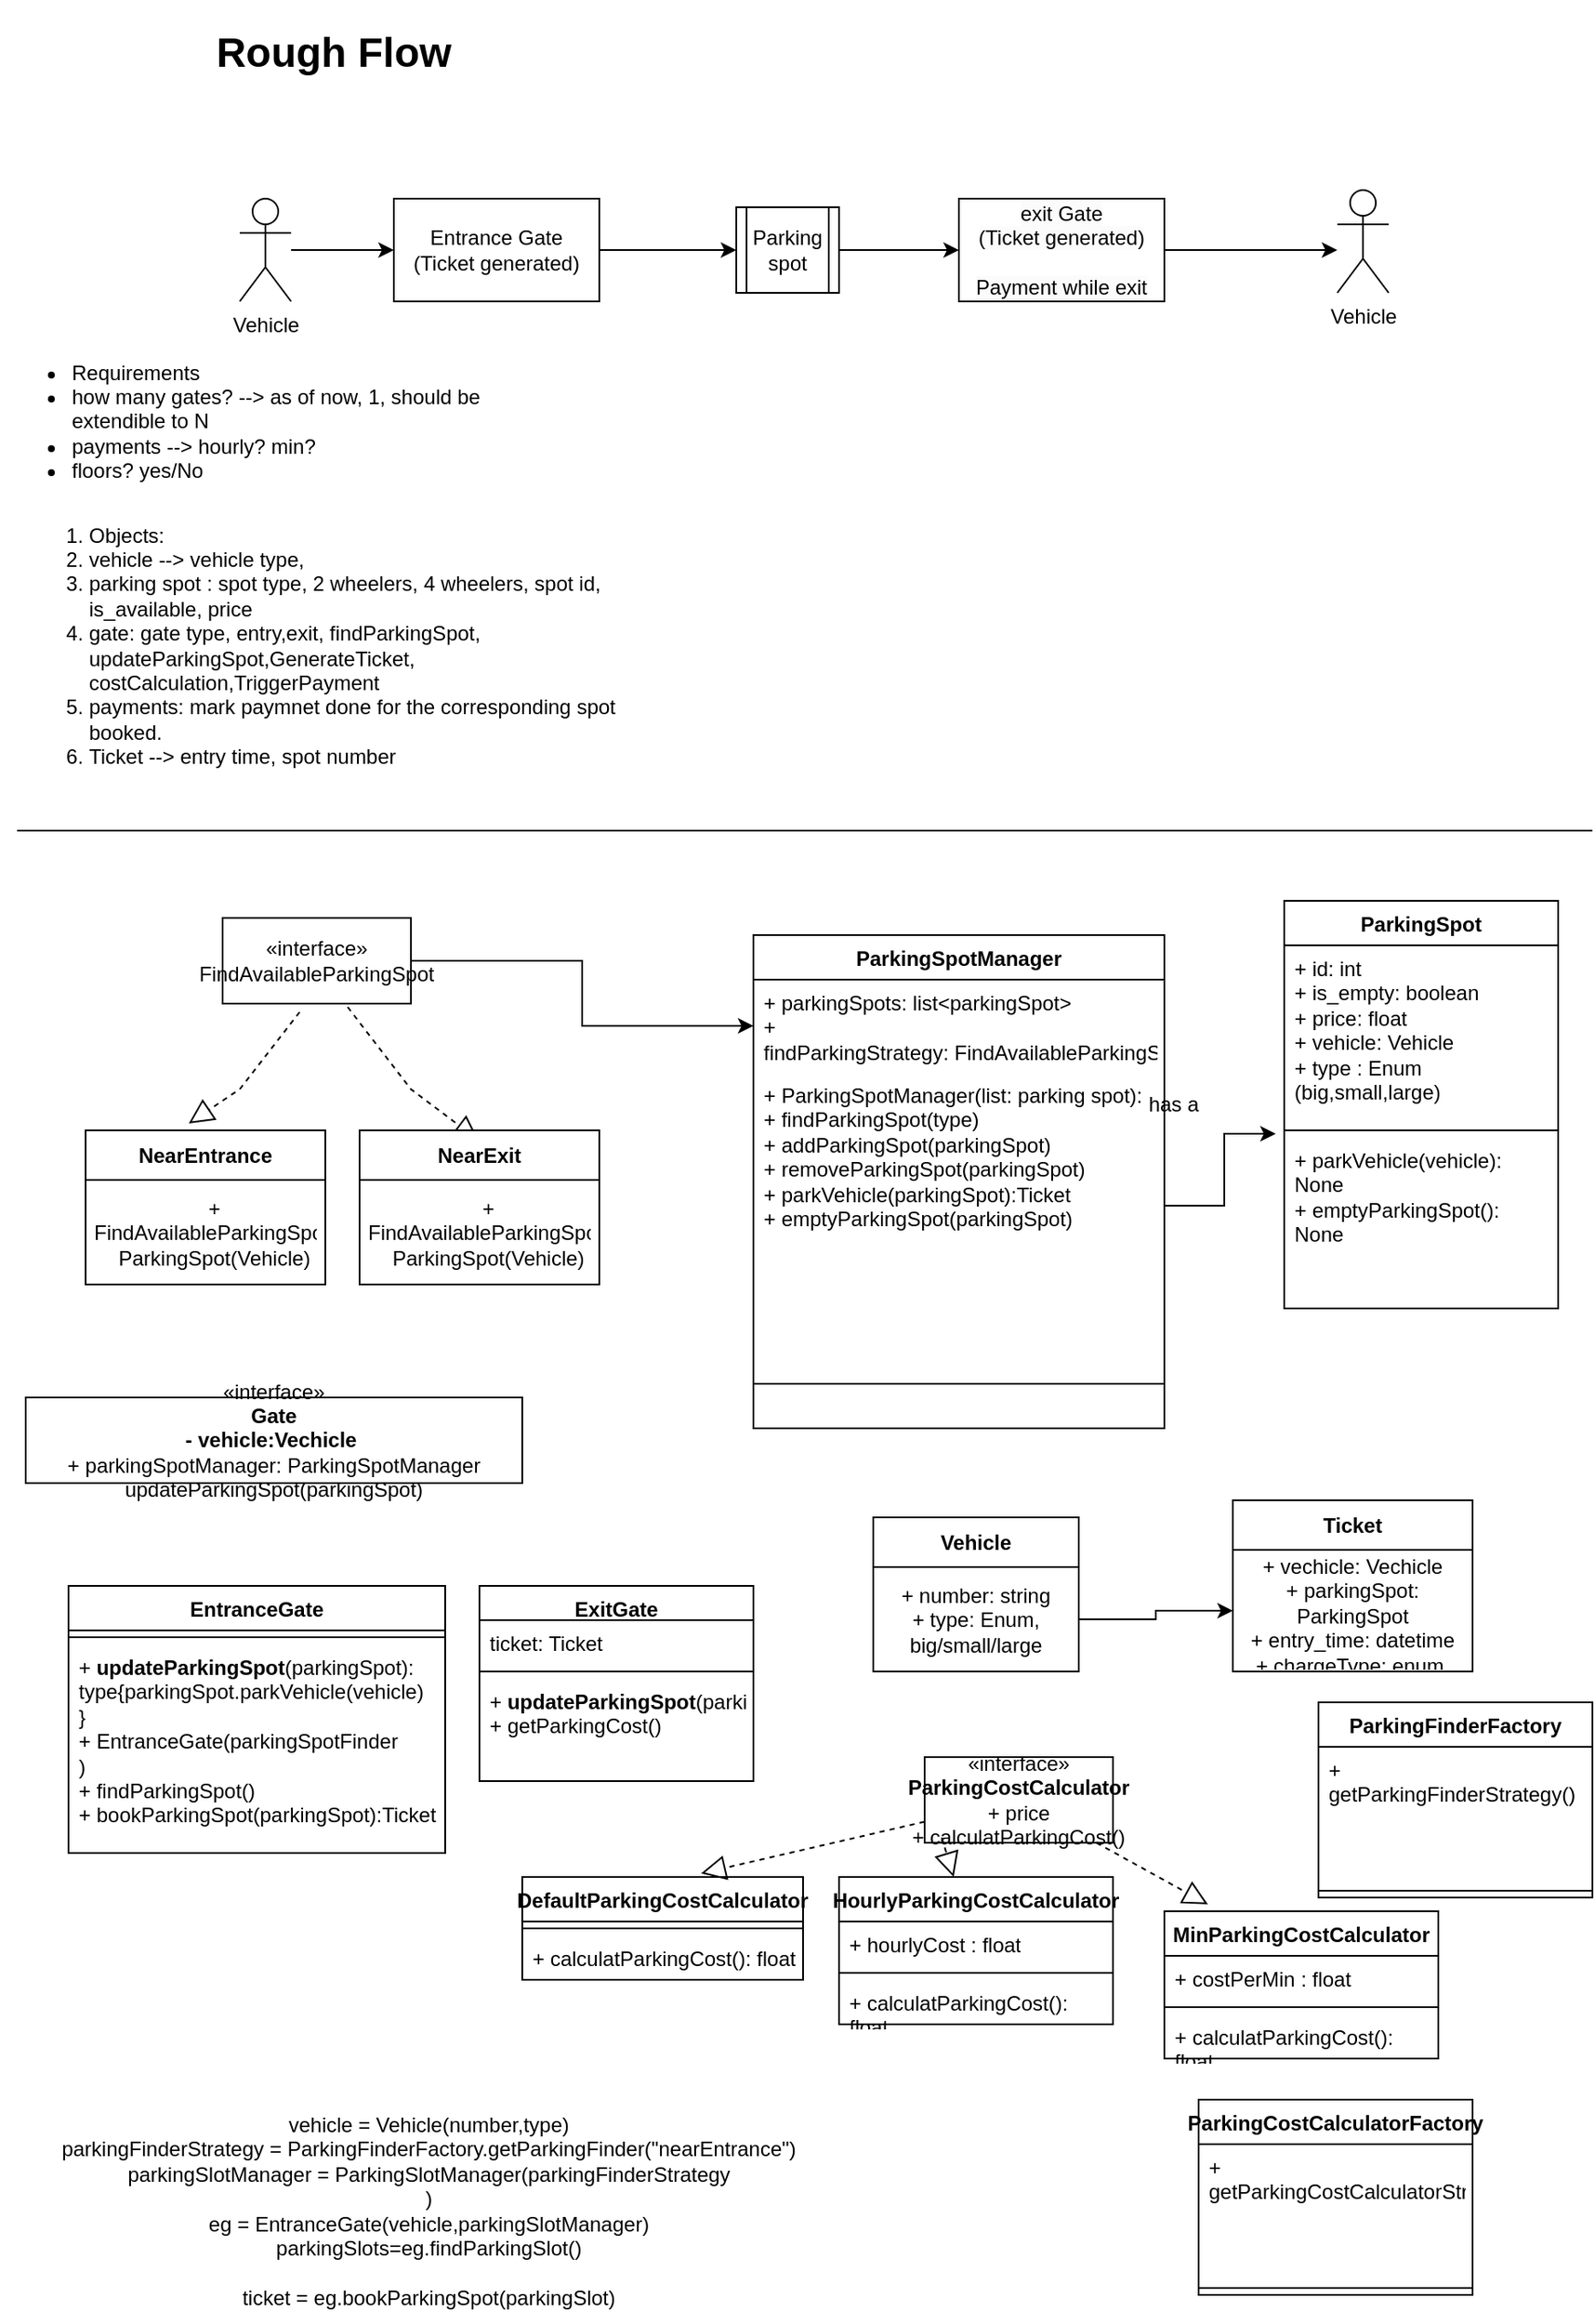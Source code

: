 <mxfile version="21.4.0" type="github">
  <diagram name="Page-1" id="o2xKIcE8YW7Dhm-UCasG">
    <mxGraphModel dx="1853" dy="612" grid="1" gridSize="10" guides="1" tooltips="1" connect="1" arrows="1" fold="1" page="1" pageScale="1" pageWidth="827" pageHeight="1169" math="0" shadow="0">
      <root>
        <mxCell id="0" />
        <mxCell id="1" parent="0" />
        <mxCell id="i1cMbVjfx4a0bRVD34qG-2" value="&lt;h1 style=&quot;border-color: var(--border-color); text-align: left;&quot;&gt;Rough Flow&lt;/h1&gt;" style="text;html=1;strokeColor=none;fillColor=none;align=center;verticalAlign=middle;whiteSpace=wrap;rounded=0;" vertex="1" parent="1">
          <mxGeometry y="50" width="170" height="30" as="geometry" />
        </mxCell>
        <mxCell id="i1cMbVjfx4a0bRVD34qG-7" value="" style="edgeStyle=orthogonalEdgeStyle;rounded=0;orthogonalLoop=1;jettySize=auto;html=1;" edge="1" parent="1" source="i1cMbVjfx4a0bRVD34qG-3" target="i1cMbVjfx4a0bRVD34qG-6">
          <mxGeometry relative="1" as="geometry" />
        </mxCell>
        <mxCell id="i1cMbVjfx4a0bRVD34qG-3" value="Entrance Gate&lt;br&gt;(Ticket generated)&lt;br&gt;" style="rounded=0;whiteSpace=wrap;html=1;" vertex="1" parent="1">
          <mxGeometry x="120" y="150" width="120" height="60" as="geometry" />
        </mxCell>
        <mxCell id="i1cMbVjfx4a0bRVD34qG-87" style="edgeStyle=orthogonalEdgeStyle;rounded=0;orthogonalLoop=1;jettySize=auto;html=1;entryX=0;entryY=0.5;entryDx=0;entryDy=0;" edge="1" parent="1" source="i1cMbVjfx4a0bRVD34qG-4" target="i1cMbVjfx4a0bRVD34qG-3">
          <mxGeometry relative="1" as="geometry" />
        </mxCell>
        <mxCell id="i1cMbVjfx4a0bRVD34qG-4" value="Vehicle" style="shape=umlActor;verticalLabelPosition=bottom;verticalAlign=top;html=1;outlineConnect=0;" vertex="1" parent="1">
          <mxGeometry x="30" y="150" width="30" height="60" as="geometry" />
        </mxCell>
        <mxCell id="i1cMbVjfx4a0bRVD34qG-16" value="" style="edgeStyle=orthogonalEdgeStyle;rounded=0;orthogonalLoop=1;jettySize=auto;html=1;" edge="1" parent="1" source="i1cMbVjfx4a0bRVD34qG-6" target="i1cMbVjfx4a0bRVD34qG-15">
          <mxGeometry relative="1" as="geometry" />
        </mxCell>
        <mxCell id="i1cMbVjfx4a0bRVD34qG-6" value="Parking spot&lt;br&gt;" style="shape=process;whiteSpace=wrap;html=1;backgroundOutline=1;" vertex="1" parent="1">
          <mxGeometry x="320" y="155" width="60" height="50" as="geometry" />
        </mxCell>
        <mxCell id="i1cMbVjfx4a0bRVD34qG-12" value="&lt;h1&gt;&lt;br&gt;&lt;/h1&gt;" style="text;html=1;strokeColor=none;fillColor=none;spacing=5;spacingTop=-20;whiteSpace=wrap;overflow=hidden;rounded=0;" vertex="1" parent="1">
          <mxGeometry x="320" y="300" width="190" height="120" as="geometry" />
        </mxCell>
        <mxCell id="i1cMbVjfx4a0bRVD34qG-13" value="&lt;ul&gt;&lt;li&gt;Requirements&lt;/li&gt;&lt;li&gt;how many gates? --&amp;gt; as of now, 1, should be extendible to N&lt;/li&gt;&lt;li&gt;payments --&amp;gt; hourly? min?&lt;/li&gt;&lt;li&gt;floors? yes/No&lt;/li&gt;&lt;/ul&gt;" style="text;strokeColor=none;fillColor=none;html=1;whiteSpace=wrap;verticalAlign=middle;overflow=hidden;" vertex="1" parent="1">
          <mxGeometry x="-110" y="230" width="290" height="90" as="geometry" />
        </mxCell>
        <mxCell id="i1cMbVjfx4a0bRVD34qG-18" value="" style="edgeStyle=orthogonalEdgeStyle;rounded=0;orthogonalLoop=1;jettySize=auto;html=1;" edge="1" parent="1" source="i1cMbVjfx4a0bRVD34qG-15" target="i1cMbVjfx4a0bRVD34qG-17">
          <mxGeometry relative="1" as="geometry">
            <Array as="points">
              <mxPoint x="640" y="180" />
              <mxPoint x="640" y="180" />
            </Array>
          </mxGeometry>
        </mxCell>
        <mxCell id="i1cMbVjfx4a0bRVD34qG-15" value="&lt;span style=&quot;border-color: var(--border-color); color: rgb(0, 0, 0); font-family: Helvetica; font-size: 12px; font-style: normal; font-variant-ligatures: normal; font-variant-caps: normal; font-weight: 400; letter-spacing: normal; orphans: 2; text-indent: 0px; text-transform: none; widows: 2; word-spacing: 0px; -webkit-text-stroke-width: 0px; text-decoration-thickness: initial; text-decoration-style: initial; text-decoration-color: initial; text-align: center; background-color: rgb(251, 251, 251); float: none; display: inline !important;&quot;&gt;exit Gate&lt;/span&gt;&lt;br style=&quot;border-color: var(--border-color); color: rgb(0, 0, 0); font-family: Helvetica; font-size: 12px; font-style: normal; font-variant-ligatures: normal; font-variant-caps: normal; font-weight: 400; letter-spacing: normal; orphans: 2; text-indent: 0px; text-transform: none; widows: 2; word-spacing: 0px; -webkit-text-stroke-width: 0px; text-decoration-thickness: initial; text-decoration-style: initial; text-decoration-color: initial; text-align: center; background-color: rgb(251, 251, 251);&quot;&gt;&lt;span style=&quot;border-color: var(--border-color); color: rgb(0, 0, 0); font-family: Helvetica; font-size: 12px; font-style: normal; font-variant-ligatures: normal; font-variant-caps: normal; font-weight: 400; letter-spacing: normal; orphans: 2; text-indent: 0px; text-transform: none; widows: 2; word-spacing: 0px; -webkit-text-stroke-width: 0px; text-decoration-thickness: initial; text-decoration-style: initial; text-decoration-color: initial; text-align: center; background-color: rgb(251, 251, 251); float: none; display: inline !important;&quot;&gt;(Ticket generated)&lt;/span&gt;&lt;br style=&quot;border-color: var(--border-color); color: rgb(0, 0, 0); font-family: Helvetica; font-size: 12px; font-style: normal; font-variant-ligatures: normal; font-variant-caps: normal; font-weight: 400; letter-spacing: normal; orphans: 2; text-indent: 0px; text-transform: none; widows: 2; word-spacing: 0px; -webkit-text-stroke-width: 0px; text-decoration-thickness: initial; text-decoration-style: initial; text-decoration-color: initial; text-align: center; background-color: rgb(251, 251, 251);&quot;&gt;&lt;br style=&quot;border-color: var(--border-color); color: rgb(0, 0, 0); font-family: Helvetica; font-size: 12px; font-style: normal; font-variant-ligatures: normal; font-variant-caps: normal; font-weight: 400; letter-spacing: normal; orphans: 2; text-indent: 0px; text-transform: none; widows: 2; word-spacing: 0px; -webkit-text-stroke-width: 0px; text-decoration-thickness: initial; text-decoration-style: initial; text-decoration-color: initial; text-align: center; background-color: rgb(251, 251, 251);&quot;&gt;&lt;span style=&quot;border-color: var(--border-color); color: rgb(0, 0, 0); font-family: Helvetica; font-size: 12px; font-style: normal; font-variant-ligatures: normal; font-variant-caps: normal; font-weight: 400; letter-spacing: normal; orphans: 2; text-indent: 0px; text-transform: none; widows: 2; word-spacing: 0px; -webkit-text-stroke-width: 0px; text-decoration-thickness: initial; text-decoration-style: initial; text-decoration-color: initial; text-align: center; background-color: rgb(251, 251, 251); float: none; display: inline !important;&quot;&gt;Payment while exit&lt;/span&gt;" style="rounded=0;whiteSpace=wrap;html=1;" vertex="1" parent="1">
          <mxGeometry x="450" y="150" width="120" height="60" as="geometry" />
        </mxCell>
        <mxCell id="i1cMbVjfx4a0bRVD34qG-17" value="Vehicle" style="shape=umlActor;verticalLabelPosition=bottom;verticalAlign=top;html=1;outlineConnect=0;" vertex="1" parent="1">
          <mxGeometry x="671" y="145" width="30" height="60" as="geometry" />
        </mxCell>
        <mxCell id="i1cMbVjfx4a0bRVD34qG-20" value="&lt;ol&gt;&lt;li&gt;Objects:&lt;/li&gt;&lt;li&gt;vehicle --&amp;gt; vehicle type,&amp;nbsp;&lt;/li&gt;&lt;li&gt;parking spot : spot type, 2 wheelers, 4 wheelers, spot id, is_available, price&lt;/li&gt;&lt;li&gt;gate: gate type, entry,exit, findParkingSpot, updateParkingSpot,GenerateTicket, costCalculation,TriggerPayment&lt;/li&gt;&lt;li&gt;payments: mark paymnet done for the corresponding spot booked.&lt;/li&gt;&lt;li&gt;Ticket --&amp;gt; entry time, spot number&lt;/li&gt;&lt;/ol&gt;" style="text;strokeColor=none;fillColor=none;html=1;whiteSpace=wrap;verticalAlign=middle;overflow=hidden;" vertex="1" parent="1">
          <mxGeometry x="-100" y="320" width="370" height="181" as="geometry" />
        </mxCell>
        <mxCell id="i1cMbVjfx4a0bRVD34qG-21" value="" style="line;strokeWidth=1;fillColor=none;align=left;verticalAlign=middle;spacingTop=-1;spacingLeft=3;spacingRight=3;rotatable=0;labelPosition=right;points=[];portConstraint=eastwest;strokeColor=inherit;" vertex="1" parent="1">
          <mxGeometry x="-100" y="260" width="920" height="518" as="geometry" />
        </mxCell>
        <mxCell id="i1cMbVjfx4a0bRVD34qG-24" value="ParkingSpot" style="swimlane;fontStyle=1;align=center;verticalAlign=top;childLayout=stackLayout;horizontal=1;startSize=26;horizontalStack=0;resizeParent=1;resizeParentMax=0;resizeLast=0;collapsible=1;marginBottom=0;whiteSpace=wrap;html=1;" vertex="1" parent="1">
          <mxGeometry x="640" y="560" width="160" height="238" as="geometry" />
        </mxCell>
        <mxCell id="i1cMbVjfx4a0bRVD34qG-25" value="+ id: int&lt;br&gt;+ is_empty: boolean&lt;br&gt;+ price: float&lt;br&gt;+ vehicle: Vehicle&lt;br&gt;+ type : Enum (big,small,large)" style="text;strokeColor=none;fillColor=none;align=left;verticalAlign=top;spacingLeft=4;spacingRight=4;overflow=hidden;rotatable=0;points=[[0,0.5],[1,0.5]];portConstraint=eastwest;whiteSpace=wrap;html=1;" vertex="1" parent="i1cMbVjfx4a0bRVD34qG-24">
          <mxGeometry y="26" width="160" height="104" as="geometry" />
        </mxCell>
        <mxCell id="i1cMbVjfx4a0bRVD34qG-26" value="" style="line;strokeWidth=1;fillColor=none;align=left;verticalAlign=middle;spacingTop=-1;spacingLeft=3;spacingRight=3;rotatable=0;labelPosition=right;points=[];portConstraint=eastwest;strokeColor=inherit;" vertex="1" parent="i1cMbVjfx4a0bRVD34qG-24">
          <mxGeometry y="130" width="160" height="8" as="geometry" />
        </mxCell>
        <mxCell id="i1cMbVjfx4a0bRVD34qG-27" value="+ parkVehicle(vehicle): None&lt;br&gt;+ emptyParkingSpot(): None" style="text;strokeColor=none;fillColor=none;align=left;verticalAlign=top;spacingLeft=4;spacingRight=4;overflow=hidden;rotatable=0;points=[[0,0.5],[1,0.5]];portConstraint=eastwest;whiteSpace=wrap;html=1;" vertex="1" parent="i1cMbVjfx4a0bRVD34qG-24">
          <mxGeometry y="138" width="160" height="100" as="geometry" />
        </mxCell>
        <mxCell id="i1cMbVjfx4a0bRVD34qG-28" value="ParkingSpotManager" style="swimlane;fontStyle=1;align=center;verticalAlign=top;childLayout=stackLayout;horizontal=1;startSize=26;horizontalStack=0;resizeParent=1;resizeParentMax=0;resizeLast=0;collapsible=1;marginBottom=0;whiteSpace=wrap;html=1;" vertex="1" parent="1">
          <mxGeometry x="330" y="580" width="240" height="288" as="geometry" />
        </mxCell>
        <mxCell id="i1cMbVjfx4a0bRVD34qG-31" value="+ parkingSpots: list&amp;lt;parkingSpot&amp;gt;&lt;br&gt;+ findParkingStrategy:&amp;nbsp;FindAvailableParkingSpot" style="text;strokeColor=none;fillColor=none;align=left;verticalAlign=top;spacingLeft=4;spacingRight=4;overflow=hidden;rotatable=0;points=[[0,0.5],[1,0.5]];portConstraint=eastwest;whiteSpace=wrap;html=1;" vertex="1" parent="i1cMbVjfx4a0bRVD34qG-28">
          <mxGeometry y="26" width="240" height="54" as="geometry" />
        </mxCell>
        <mxCell id="i1cMbVjfx4a0bRVD34qG-29" value="+ ParkingSpotManager(list: parking spot):&amp;nbsp;&lt;br&gt;+ findParkingSpot(type)&lt;br&gt;+ addParkingSpot(parkingSpot)&lt;br&gt;+ removeParkingSpot(parkingSpot)&lt;br&gt;+ parkVehicle(parkingSpot):Ticket&lt;br&gt;+ emptyParkingSpot(parkingSpot)" style="text;strokeColor=none;fillColor=none;align=left;verticalAlign=top;spacingLeft=4;spacingRight=4;overflow=hidden;rotatable=0;points=[[0,0.5],[1,0.5]];portConstraint=eastwest;whiteSpace=wrap;html=1;" vertex="1" parent="i1cMbVjfx4a0bRVD34qG-28">
          <mxGeometry y="80" width="240" height="156" as="geometry" />
        </mxCell>
        <mxCell id="i1cMbVjfx4a0bRVD34qG-30" value="" style="line;strokeWidth=1;fillColor=none;align=left;verticalAlign=middle;spacingTop=-1;spacingLeft=3;spacingRight=3;rotatable=0;labelPosition=right;points=[];portConstraint=eastwest;strokeColor=inherit;" vertex="1" parent="i1cMbVjfx4a0bRVD34qG-28">
          <mxGeometry y="236" width="240" height="52" as="geometry" />
        </mxCell>
        <mxCell id="i1cMbVjfx4a0bRVD34qG-52" style="edgeStyle=orthogonalEdgeStyle;rounded=0;orthogonalLoop=1;jettySize=auto;html=1;entryX=-0.031;entryY=-0.02;entryDx=0;entryDy=0;entryPerimeter=0;" edge="1" parent="1" source="i1cMbVjfx4a0bRVD34qG-29" target="i1cMbVjfx4a0bRVD34qG-27">
          <mxGeometry relative="1" as="geometry" />
        </mxCell>
        <mxCell id="i1cMbVjfx4a0bRVD34qG-53" value="has a" style="text;html=1;align=center;verticalAlign=middle;resizable=0;points=[];autosize=1;strokeColor=none;fillColor=none;" vertex="1" parent="1">
          <mxGeometry x="550" y="664" width="50" height="30" as="geometry" />
        </mxCell>
        <mxCell id="i1cMbVjfx4a0bRVD34qG-69" style="edgeStyle=orthogonalEdgeStyle;rounded=0;orthogonalLoop=1;jettySize=auto;html=1;" edge="1" parent="1" source="i1cMbVjfx4a0bRVD34qG-59" target="i1cMbVjfx4a0bRVD34qG-31">
          <mxGeometry relative="1" as="geometry" />
        </mxCell>
        <mxCell id="i1cMbVjfx4a0bRVD34qG-59" value="«interface»&lt;br&gt;FindAvailableParkingSpot&lt;br&gt;" style="html=1;whiteSpace=wrap;" vertex="1" parent="1">
          <mxGeometry x="20" y="570" width="110" height="50" as="geometry" />
        </mxCell>
        <mxCell id="i1cMbVjfx4a0bRVD34qG-60" value="" style="endArrow=block;dashed=1;endFill=0;endSize=12;html=1;rounded=0;exitX=0.409;exitY=1.1;exitDx=0;exitDy=0;exitPerimeter=0;entryX=0.109;entryY=0.83;entryDx=0;entryDy=0;entryPerimeter=0;" edge="1" parent="1" source="i1cMbVjfx4a0bRVD34qG-59" target="i1cMbVjfx4a0bRVD34qG-21">
          <mxGeometry width="160" relative="1" as="geometry">
            <mxPoint x="-30" y="700" as="sourcePoint" />
            <mxPoint x="130" y="700" as="targetPoint" />
            <Array as="points">
              <mxPoint x="30" y="670" />
            </Array>
          </mxGeometry>
        </mxCell>
        <mxCell id="i1cMbVjfx4a0bRVD34qG-63" value="" style="endArrow=block;dashed=1;endFill=0;endSize=12;html=1;rounded=0;exitX=0.664;exitY=1.04;exitDx=0;exitDy=0;exitPerimeter=0;entryX=0.293;entryY=0.849;entryDx=0;entryDy=0;entryPerimeter=0;" edge="1" parent="1" source="i1cMbVjfx4a0bRVD34qG-59" target="i1cMbVjfx4a0bRVD34qG-21">
          <mxGeometry width="160" relative="1" as="geometry">
            <mxPoint x="165" y="660" as="sourcePoint" />
            <mxPoint x="170" y="750" as="targetPoint" />
            <Array as="points">
              <mxPoint x="130" y="670" />
            </Array>
          </mxGeometry>
        </mxCell>
        <mxCell id="i1cMbVjfx4a0bRVD34qG-64" value="NearEntrance" style="swimlane;fontStyle=1;align=center;verticalAlign=middle;childLayout=stackLayout;horizontal=1;startSize=29;horizontalStack=0;resizeParent=1;resizeParentMax=0;resizeLast=0;collapsible=0;marginBottom=0;html=1;whiteSpace=wrap;" vertex="1" parent="1">
          <mxGeometry x="-60" y="694" width="140" height="90" as="geometry" />
        </mxCell>
        <mxCell id="i1cMbVjfx4a0bRVD34qG-65" value="+ FindAvailableParkingSpot: ParkingSpot(Vehicle)" style="text;html=1;strokeColor=none;fillColor=none;align=center;verticalAlign=middle;spacingLeft=4;spacingRight=4;overflow=hidden;rotatable=0;points=[[0,0.5],[1,0.5]];portConstraint=eastwest;whiteSpace=wrap;" vertex="1" parent="i1cMbVjfx4a0bRVD34qG-64">
          <mxGeometry y="29" width="140" height="61" as="geometry" />
        </mxCell>
        <mxCell id="i1cMbVjfx4a0bRVD34qG-67" value="NearExit" style="swimlane;fontStyle=1;align=center;verticalAlign=middle;childLayout=stackLayout;horizontal=1;startSize=29;horizontalStack=0;resizeParent=1;resizeParentMax=0;resizeLast=0;collapsible=0;marginBottom=0;html=1;whiteSpace=wrap;" vertex="1" parent="1">
          <mxGeometry x="100" y="694" width="140" height="90" as="geometry" />
        </mxCell>
        <mxCell id="i1cMbVjfx4a0bRVD34qG-68" value="+ FindAvailableParkingSpot: ParkingSpot(Vehicle)" style="text;html=1;strokeColor=none;fillColor=none;align=center;verticalAlign=middle;spacingLeft=4;spacingRight=4;overflow=hidden;rotatable=0;points=[[0,0.5],[1,0.5]];portConstraint=eastwest;whiteSpace=wrap;" vertex="1" parent="i1cMbVjfx4a0bRVD34qG-67">
          <mxGeometry y="29" width="140" height="61" as="geometry" />
        </mxCell>
        <mxCell id="i1cMbVjfx4a0bRVD34qG-71" value="Vehicle" style="swimlane;fontStyle=1;align=center;verticalAlign=middle;childLayout=stackLayout;horizontal=1;startSize=29;horizontalStack=0;resizeParent=1;resizeParentMax=0;resizeLast=0;collapsible=0;marginBottom=0;html=1;whiteSpace=wrap;" vertex="1" parent="1">
          <mxGeometry x="400" y="920" width="120" height="90" as="geometry" />
        </mxCell>
        <mxCell id="i1cMbVjfx4a0bRVD34qG-72" value="+ number: string&lt;br&gt;+ type: Enum, big/small/large" style="text;html=1;strokeColor=none;fillColor=none;align=center;verticalAlign=middle;spacingLeft=4;spacingRight=4;overflow=hidden;rotatable=0;points=[[0,0.5],[1,0.5]];portConstraint=eastwest;whiteSpace=wrap;" vertex="1" parent="i1cMbVjfx4a0bRVD34qG-71">
          <mxGeometry y="29" width="120" height="61" as="geometry" />
        </mxCell>
        <mxCell id="i1cMbVjfx4a0bRVD34qG-74" value="Ticket" style="swimlane;fontStyle=1;align=center;verticalAlign=middle;childLayout=stackLayout;horizontal=1;startSize=29;horizontalStack=0;resizeParent=1;resizeParentMax=0;resizeLast=0;collapsible=0;marginBottom=0;html=1;whiteSpace=wrap;" vertex="1" parent="1">
          <mxGeometry x="610" y="910" width="140" height="100" as="geometry" />
        </mxCell>
        <mxCell id="i1cMbVjfx4a0bRVD34qG-75" value="+ vechicle: Vechicle&lt;br&gt;+ parkingSpot: ParkingSpot&lt;br&gt;+ entry_time: datetime&lt;br&gt;+ chargeType: enum, default,hourly,min" style="text;html=1;strokeColor=none;fillColor=none;align=center;verticalAlign=middle;spacingLeft=4;spacingRight=4;overflow=hidden;rotatable=0;points=[[0,0.5],[1,0.5]];portConstraint=eastwest;whiteSpace=wrap;" vertex="1" parent="i1cMbVjfx4a0bRVD34qG-74">
          <mxGeometry y="29" width="140" height="71" as="geometry" />
        </mxCell>
        <mxCell id="i1cMbVjfx4a0bRVD34qG-78" style="edgeStyle=orthogonalEdgeStyle;rounded=0;orthogonalLoop=1;jettySize=auto;html=1;entryX=0;entryY=0.5;entryDx=0;entryDy=0;" edge="1" parent="1" source="i1cMbVjfx4a0bRVD34qG-72" target="i1cMbVjfx4a0bRVD34qG-75">
          <mxGeometry relative="1" as="geometry" />
        </mxCell>
        <mxCell id="i1cMbVjfx4a0bRVD34qG-89" value="«interface»&lt;br&gt;&lt;b&gt;Gate&lt;br&gt;- vehicle:Vechicle&amp;nbsp;&lt;br&gt;&lt;/b&gt;+ p&lt;span style=&quot;text-align: left;&quot;&gt;arkingSpotManager:&amp;nbsp;&lt;/span&gt;&lt;span style=&quot;text-align: left;&quot;&gt;ParkingSpotManager&lt;br&gt;updateParkingSpot(parkingSpot)&lt;br&gt;&lt;/span&gt;" style="html=1;whiteSpace=wrap;" vertex="1" parent="1">
          <mxGeometry x="-95" y="850" width="290" height="50" as="geometry" />
        </mxCell>
        <mxCell id="i1cMbVjfx4a0bRVD34qG-90" value="EntranceGate" style="swimlane;fontStyle=1;align=center;verticalAlign=top;childLayout=stackLayout;horizontal=1;startSize=26;horizontalStack=0;resizeParent=1;resizeParentMax=0;resizeLast=0;collapsible=1;marginBottom=0;whiteSpace=wrap;html=1;" vertex="1" parent="1">
          <mxGeometry x="-70" y="960" width="220" height="156" as="geometry">
            <mxRectangle x="-60" y="950" width="120" height="30" as="alternateBounds" />
          </mxGeometry>
        </mxCell>
        <mxCell id="i1cMbVjfx4a0bRVD34qG-92" value="" style="line;strokeWidth=1;fillColor=none;align=left;verticalAlign=middle;spacingTop=-1;spacingLeft=3;spacingRight=3;rotatable=0;labelPosition=right;points=[];portConstraint=eastwest;strokeColor=inherit;" vertex="1" parent="i1cMbVjfx4a0bRVD34qG-90">
          <mxGeometry y="26" width="220" height="8" as="geometry" />
        </mxCell>
        <mxCell id="i1cMbVjfx4a0bRVD34qG-93" value="+&amp;nbsp;&lt;b style=&quot;border-color: var(--border-color); text-align: center;&quot;&gt;updateParkingSpot&lt;/b&gt;(parkingSpot): type{parkingSpot.parkVehicle(vehicle)&lt;br&gt;}&lt;br&gt;+&amp;nbsp;EntranceGate(parkingSpotFinder&lt;br&gt;)&lt;br&gt;+ findParkingSpot()&lt;br&gt;+ bookParkingSpot(parkingSpot):Ticket" style="text;strokeColor=none;fillColor=none;align=left;verticalAlign=top;spacingLeft=4;spacingRight=4;overflow=hidden;rotatable=0;points=[[0,0.5],[1,0.5]];portConstraint=eastwest;whiteSpace=wrap;html=1;" vertex="1" parent="i1cMbVjfx4a0bRVD34qG-90">
          <mxGeometry y="34" width="220" height="122" as="geometry" />
        </mxCell>
        <mxCell id="i1cMbVjfx4a0bRVD34qG-94" value="ExitGate" style="swimlane;fontStyle=1;align=center;verticalAlign=top;childLayout=stackLayout;horizontal=1;startSize=20;horizontalStack=0;resizeParent=1;resizeParentMax=0;resizeLast=0;collapsible=1;marginBottom=0;whiteSpace=wrap;html=1;" vertex="1" parent="1">
          <mxGeometry x="170" y="960" width="160" height="114" as="geometry" />
        </mxCell>
        <mxCell id="i1cMbVjfx4a0bRVD34qG-95" value="ticket: Ticket" style="text;strokeColor=none;fillColor=none;align=left;verticalAlign=top;spacingLeft=4;spacingRight=4;overflow=hidden;rotatable=0;points=[[0,0.5],[1,0.5]];portConstraint=eastwest;whiteSpace=wrap;html=1;" vertex="1" parent="i1cMbVjfx4a0bRVD34qG-94">
          <mxGeometry y="20" width="160" height="26" as="geometry" />
        </mxCell>
        <mxCell id="i1cMbVjfx4a0bRVD34qG-96" value="" style="line;strokeWidth=1;fillColor=none;align=left;verticalAlign=middle;spacingTop=-1;spacingLeft=3;spacingRight=3;rotatable=0;labelPosition=right;points=[];portConstraint=eastwest;strokeColor=inherit;" vertex="1" parent="i1cMbVjfx4a0bRVD34qG-94">
          <mxGeometry y="46" width="160" height="8" as="geometry" />
        </mxCell>
        <mxCell id="i1cMbVjfx4a0bRVD34qG-97" value="+&amp;nbsp;&lt;b style=&quot;border-color: var(--border-color); text-align: center;&quot;&gt;updateParkingSpot&lt;/b&gt;(parkingSpot):&amp;nbsp;&lt;br&gt;+ getParkingCost()" style="text;strokeColor=none;fillColor=none;align=left;verticalAlign=top;spacingLeft=4;spacingRight=4;overflow=hidden;rotatable=0;points=[[0,0.5],[1,0.5]];portConstraint=eastwest;whiteSpace=wrap;html=1;" vertex="1" parent="i1cMbVjfx4a0bRVD34qG-94">
          <mxGeometry y="54" width="160" height="60" as="geometry" />
        </mxCell>
        <mxCell id="i1cMbVjfx4a0bRVD34qG-99" value="ParkingFinderFactory" style="swimlane;fontStyle=1;align=center;verticalAlign=top;childLayout=stackLayout;horizontal=1;startSize=26;horizontalStack=0;resizeParent=1;resizeParentMax=0;resizeLast=0;collapsible=1;marginBottom=0;whiteSpace=wrap;html=1;" vertex="1" parent="1">
          <mxGeometry x="660" y="1028" width="160" height="114" as="geometry" />
        </mxCell>
        <mxCell id="i1cMbVjfx4a0bRVD34qG-100" value="+ getParkingFinderStrategy()" style="text;strokeColor=none;fillColor=none;align=left;verticalAlign=top;spacingLeft=4;spacingRight=4;overflow=hidden;rotatable=0;points=[[0,0.5],[1,0.5]];portConstraint=eastwest;whiteSpace=wrap;html=1;" vertex="1" parent="i1cMbVjfx4a0bRVD34qG-99">
          <mxGeometry y="26" width="160" height="80" as="geometry" />
        </mxCell>
        <mxCell id="i1cMbVjfx4a0bRVD34qG-101" value="" style="line;strokeWidth=1;fillColor=none;align=left;verticalAlign=middle;spacingTop=-1;spacingLeft=3;spacingRight=3;rotatable=0;labelPosition=right;points=[];portConstraint=eastwest;strokeColor=inherit;" vertex="1" parent="i1cMbVjfx4a0bRVD34qG-99">
          <mxGeometry y="106" width="160" height="8" as="geometry" />
        </mxCell>
        <mxCell id="i1cMbVjfx4a0bRVD34qG-98" value="vehicle = Vehicle(number,type)&lt;br&gt;parkingFinderStrategy = ParkingFinderFactory.getParkingFinder(&quot;nearEntrance&quot;)&lt;br&gt;parkingSlotManager = ParkingSlotManager(parkingFinderStrategy&lt;br style=&quot;border-color: var(--border-color);&quot;&gt;)&lt;br&gt;eg = EntranceGate(vehicle,parkingSlotManager)&lt;br&gt;parkingSlots=eg.findParkingSlot()&lt;br&gt;&lt;br&gt;ticket = eg.bookParkingSpot(parkingSlot)" style="text;html=1;align=center;verticalAlign=middle;resizable=0;points=[];autosize=1;strokeColor=none;fillColor=none;" vertex="1" parent="1">
          <mxGeometry x="-85" y="1260" width="450" height="130" as="geometry" />
        </mxCell>
        <mxCell id="i1cMbVjfx4a0bRVD34qG-103" value="«interface»&lt;br&gt;&lt;b&gt;ParkingCostCalculator&lt;br&gt;&lt;/b&gt;+ price&lt;br&gt;+ calculatParkingCost()" style="html=1;whiteSpace=wrap;" vertex="1" parent="1">
          <mxGeometry x="430" y="1060" width="110" height="50" as="geometry" />
        </mxCell>
        <mxCell id="i1cMbVjfx4a0bRVD34qG-104" value="DefaultParkingCostCalculator" style="swimlane;fontStyle=1;align=center;verticalAlign=top;childLayout=stackLayout;horizontal=1;startSize=26;horizontalStack=0;resizeParent=1;resizeParentMax=0;resizeLast=0;collapsible=1;marginBottom=0;whiteSpace=wrap;html=1;" vertex="1" parent="1">
          <mxGeometry x="195" y="1130" width="164" height="60" as="geometry" />
        </mxCell>
        <mxCell id="i1cMbVjfx4a0bRVD34qG-106" value="" style="line;strokeWidth=1;fillColor=none;align=left;verticalAlign=middle;spacingTop=-1;spacingLeft=3;spacingRight=3;rotatable=0;labelPosition=right;points=[];portConstraint=eastwest;strokeColor=inherit;" vertex="1" parent="i1cMbVjfx4a0bRVD34qG-104">
          <mxGeometry y="26" width="164" height="8" as="geometry" />
        </mxCell>
        <mxCell id="i1cMbVjfx4a0bRVD34qG-107" value="+&amp;nbsp;calculatParkingCost(): float" style="text;strokeColor=none;fillColor=none;align=left;verticalAlign=top;spacingLeft=4;spacingRight=4;overflow=hidden;rotatable=0;points=[[0,0.5],[1,0.5]];portConstraint=eastwest;whiteSpace=wrap;html=1;" vertex="1" parent="i1cMbVjfx4a0bRVD34qG-104">
          <mxGeometry y="34" width="164" height="26" as="geometry" />
        </mxCell>
        <mxCell id="i1cMbVjfx4a0bRVD34qG-108" value="HourlyParkingCostCalculator" style="swimlane;fontStyle=1;align=center;verticalAlign=top;childLayout=stackLayout;horizontal=1;startSize=26;horizontalStack=0;resizeParent=1;resizeParentMax=0;resizeLast=0;collapsible=1;marginBottom=0;whiteSpace=wrap;html=1;" vertex="1" parent="1">
          <mxGeometry x="380" y="1130" width="160" height="86" as="geometry" />
        </mxCell>
        <mxCell id="i1cMbVjfx4a0bRVD34qG-109" value="+ hourlyCost : float" style="text;strokeColor=none;fillColor=none;align=left;verticalAlign=top;spacingLeft=4;spacingRight=4;overflow=hidden;rotatable=0;points=[[0,0.5],[1,0.5]];portConstraint=eastwest;whiteSpace=wrap;html=1;" vertex="1" parent="i1cMbVjfx4a0bRVD34qG-108">
          <mxGeometry y="26" width="160" height="26" as="geometry" />
        </mxCell>
        <mxCell id="i1cMbVjfx4a0bRVD34qG-110" value="" style="line;strokeWidth=1;fillColor=none;align=left;verticalAlign=middle;spacingTop=-1;spacingLeft=3;spacingRight=3;rotatable=0;labelPosition=right;points=[];portConstraint=eastwest;strokeColor=inherit;" vertex="1" parent="i1cMbVjfx4a0bRVD34qG-108">
          <mxGeometry y="52" width="160" height="8" as="geometry" />
        </mxCell>
        <mxCell id="i1cMbVjfx4a0bRVD34qG-111" value="+&amp;nbsp;calculatParkingCost(): float" style="text;strokeColor=none;fillColor=none;align=left;verticalAlign=top;spacingLeft=4;spacingRight=4;overflow=hidden;rotatable=0;points=[[0,0.5],[1,0.5]];portConstraint=eastwest;whiteSpace=wrap;html=1;" vertex="1" parent="i1cMbVjfx4a0bRVD34qG-108">
          <mxGeometry y="60" width="160" height="26" as="geometry" />
        </mxCell>
        <mxCell id="i1cMbVjfx4a0bRVD34qG-112" value="MinParkingCostCalculator" style="swimlane;fontStyle=1;align=center;verticalAlign=top;childLayout=stackLayout;horizontal=1;startSize=26;horizontalStack=0;resizeParent=1;resizeParentMax=0;resizeLast=0;collapsible=1;marginBottom=0;whiteSpace=wrap;html=1;" vertex="1" parent="1">
          <mxGeometry x="570" y="1150" width="160" height="86" as="geometry" />
        </mxCell>
        <mxCell id="i1cMbVjfx4a0bRVD34qG-113" value="+ costPerMin : float" style="text;strokeColor=none;fillColor=none;align=left;verticalAlign=top;spacingLeft=4;spacingRight=4;overflow=hidden;rotatable=0;points=[[0,0.5],[1,0.5]];portConstraint=eastwest;whiteSpace=wrap;html=1;" vertex="1" parent="i1cMbVjfx4a0bRVD34qG-112">
          <mxGeometry y="26" width="160" height="26" as="geometry" />
        </mxCell>
        <mxCell id="i1cMbVjfx4a0bRVD34qG-114" value="" style="line;strokeWidth=1;fillColor=none;align=left;verticalAlign=middle;spacingTop=-1;spacingLeft=3;spacingRight=3;rotatable=0;labelPosition=right;points=[];portConstraint=eastwest;strokeColor=inherit;" vertex="1" parent="i1cMbVjfx4a0bRVD34qG-112">
          <mxGeometry y="52" width="160" height="8" as="geometry" />
        </mxCell>
        <mxCell id="i1cMbVjfx4a0bRVD34qG-115" value="+&amp;nbsp;calculatParkingCost(): float" style="text;strokeColor=none;fillColor=none;align=left;verticalAlign=top;spacingLeft=4;spacingRight=4;overflow=hidden;rotatable=0;points=[[0,0.5],[1,0.5]];portConstraint=eastwest;whiteSpace=wrap;html=1;" vertex="1" parent="i1cMbVjfx4a0bRVD34qG-112">
          <mxGeometry y="60" width="160" height="26" as="geometry" />
        </mxCell>
        <mxCell id="i1cMbVjfx4a0bRVD34qG-116" value="" style="endArrow=block;dashed=1;endFill=0;endSize=12;html=1;rounded=0;entryX=0.637;entryY=-0.035;entryDx=0;entryDy=0;entryPerimeter=0;" edge="1" parent="1" source="i1cMbVjfx4a0bRVD34qG-103" target="i1cMbVjfx4a0bRVD34qG-104">
          <mxGeometry width="160" relative="1" as="geometry">
            <mxPoint x="270" y="1030" as="sourcePoint" />
            <mxPoint x="430" y="1030" as="targetPoint" />
          </mxGeometry>
        </mxCell>
        <mxCell id="i1cMbVjfx4a0bRVD34qG-117" value="" style="endArrow=block;dashed=1;endFill=0;endSize=12;html=1;rounded=0;" edge="1" parent="1" target="i1cMbVjfx4a0bRVD34qG-108">
          <mxGeometry width="160" relative="1" as="geometry">
            <mxPoint x="440" y="1107" as="sourcePoint" />
            <mxPoint x="309" y="1137" as="targetPoint" />
          </mxGeometry>
        </mxCell>
        <mxCell id="i1cMbVjfx4a0bRVD34qG-118" value="" style="endArrow=block;dashed=1;endFill=0;endSize=12;html=1;rounded=0;entryX=0.159;entryY=-0.047;entryDx=0;entryDy=0;entryPerimeter=0;" edge="1" parent="1" source="i1cMbVjfx4a0bRVD34qG-103" target="i1cMbVjfx4a0bRVD34qG-112">
          <mxGeometry width="160" relative="1" as="geometry">
            <mxPoint x="640" y="1110" as="sourcePoint" />
            <mxPoint x="509" y="1140" as="targetPoint" />
          </mxGeometry>
        </mxCell>
        <mxCell id="i1cMbVjfx4a0bRVD34qG-119" value="ParkingCostCalculatorFactory" style="swimlane;fontStyle=1;align=center;verticalAlign=top;childLayout=stackLayout;horizontal=1;startSize=26;horizontalStack=0;resizeParent=1;resizeParentMax=0;resizeLast=0;collapsible=1;marginBottom=0;whiteSpace=wrap;html=1;" vertex="1" parent="1">
          <mxGeometry x="590" y="1260" width="160" height="114" as="geometry" />
        </mxCell>
        <mxCell id="i1cMbVjfx4a0bRVD34qG-120" value="+ getParkingCostCalculatorStrategy(chargesType)" style="text;strokeColor=none;fillColor=none;align=left;verticalAlign=top;spacingLeft=4;spacingRight=4;overflow=hidden;rotatable=0;points=[[0,0.5],[1,0.5]];portConstraint=eastwest;whiteSpace=wrap;html=1;" vertex="1" parent="i1cMbVjfx4a0bRVD34qG-119">
          <mxGeometry y="26" width="160" height="80" as="geometry" />
        </mxCell>
        <mxCell id="i1cMbVjfx4a0bRVD34qG-121" value="" style="line;strokeWidth=1;fillColor=none;align=left;verticalAlign=middle;spacingTop=-1;spacingLeft=3;spacingRight=3;rotatable=0;labelPosition=right;points=[];portConstraint=eastwest;strokeColor=inherit;" vertex="1" parent="i1cMbVjfx4a0bRVD34qG-119">
          <mxGeometry y="106" width="160" height="8" as="geometry" />
        </mxCell>
      </root>
    </mxGraphModel>
  </diagram>
</mxfile>
